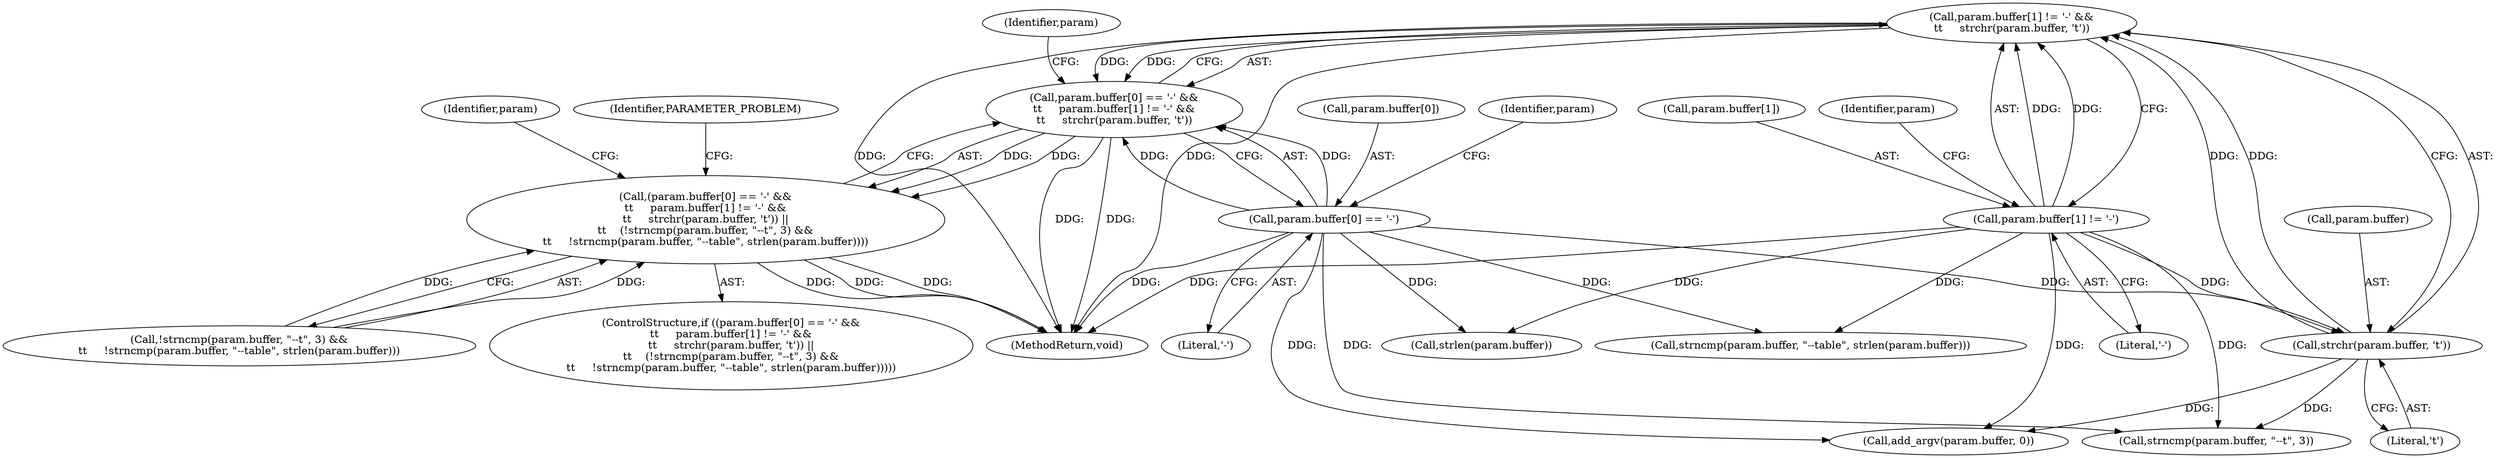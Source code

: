 digraph "0_netfilter_2ae1099a42e6a0f06de305ca13a842ac83d4683e@API" {
"1000125" [label="(Call,param.buffer[1] != '-' &&\n\t\t     strchr(param.buffer, 't'))"];
"1000126" [label="(Call,param.buffer[1] != '-')"];
"1000133" [label="(Call,strchr(param.buffer, 't'))"];
"1000118" [label="(Call,param.buffer[0] == '-')"];
"1000117" [label="(Call,param.buffer[0] == '-' &&\n\t\t     param.buffer[1] != '-' &&\n\t\t     strchr(param.buffer, 't'))"];
"1000116" [label="(Call,(param.buffer[0] == '-' &&\n\t\t     param.buffer[1] != '-' &&\n\t\t     strchr(param.buffer, 't')) ||\n\t\t    (!strncmp(param.buffer, \"--t\", 3) &&\n\t\t     !strncmp(param.buffer, \"--table\", strlen(param.buffer))))"];
"1000116" [label="(Call,(param.buffer[0] == '-' &&\n\t\t     param.buffer[1] != '-' &&\n\t\t     strchr(param.buffer, 't')) ||\n\t\t    (!strncmp(param.buffer, \"--t\", 3) &&\n\t\t     !strncmp(param.buffer, \"--table\", strlen(param.buffer))))"];
"1000142" [label="(Identifier,param)"];
"1000117" [label="(Call,param.buffer[0] == '-' &&\n\t\t     param.buffer[1] != '-' &&\n\t\t     strchr(param.buffer, 't'))"];
"1000125" [label="(Call,param.buffer[1] != '-' &&\n\t\t     strchr(param.buffer, 't'))"];
"1000138" [label="(Call,!strncmp(param.buffer, \"--t\", 3) &&\n\t\t     !strncmp(param.buffer, \"--table\", strlen(param.buffer)))"];
"1000115" [label="(ControlStructure,if ((param.buffer[0] == '-' &&\n\t\t     param.buffer[1] != '-' &&\n\t\t     strchr(param.buffer, 't')) ||\n\t\t    (!strncmp(param.buffer, \"--t\", 3) &&\n\t\t     !strncmp(param.buffer, \"--table\", strlen(param.buffer)))))"];
"1000166" [label="(Identifier,param)"];
"1000127" [label="(Call,param.buffer[1])"];
"1000119" [label="(Call,param.buffer[0])"];
"1000174" [label="(MethodReturn,void)"];
"1000124" [label="(Literal,'-')"];
"1000133" [label="(Call,strchr(param.buffer, 't'))"];
"1000118" [label="(Call,param.buffer[0] == '-')"];
"1000135" [label="(Identifier,param)"];
"1000129" [label="(Identifier,param)"];
"1000147" [label="(Call,strncmp(param.buffer, \"--table\", strlen(param.buffer)))"];
"1000137" [label="(Literal,'t')"];
"1000152" [label="(Call,strlen(param.buffer))"];
"1000158" [label="(Identifier,PARAMETER_PROBLEM)"];
"1000134" [label="(Call,param.buffer)"];
"1000164" [label="(Call,add_argv(param.buffer, 0))"];
"1000126" [label="(Call,param.buffer[1] != '-')"];
"1000132" [label="(Literal,'-')"];
"1000140" [label="(Call,strncmp(param.buffer, \"--t\", 3))"];
"1000125" -> "1000117"  [label="AST: "];
"1000125" -> "1000126"  [label="CFG: "];
"1000125" -> "1000133"  [label="CFG: "];
"1000126" -> "1000125"  [label="AST: "];
"1000133" -> "1000125"  [label="AST: "];
"1000117" -> "1000125"  [label="CFG: "];
"1000125" -> "1000174"  [label="DDG: "];
"1000125" -> "1000174"  [label="DDG: "];
"1000125" -> "1000117"  [label="DDG: "];
"1000125" -> "1000117"  [label="DDG: "];
"1000126" -> "1000125"  [label="DDG: "];
"1000126" -> "1000125"  [label="DDG: "];
"1000133" -> "1000125"  [label="DDG: "];
"1000133" -> "1000125"  [label="DDG: "];
"1000126" -> "1000132"  [label="CFG: "];
"1000127" -> "1000126"  [label="AST: "];
"1000132" -> "1000126"  [label="AST: "];
"1000135" -> "1000126"  [label="CFG: "];
"1000126" -> "1000174"  [label="DDG: "];
"1000126" -> "1000133"  [label="DDG: "];
"1000126" -> "1000140"  [label="DDG: "];
"1000126" -> "1000147"  [label="DDG: "];
"1000126" -> "1000152"  [label="DDG: "];
"1000126" -> "1000164"  [label="DDG: "];
"1000133" -> "1000137"  [label="CFG: "];
"1000134" -> "1000133"  [label="AST: "];
"1000137" -> "1000133"  [label="AST: "];
"1000118" -> "1000133"  [label="DDG: "];
"1000133" -> "1000140"  [label="DDG: "];
"1000133" -> "1000164"  [label="DDG: "];
"1000118" -> "1000117"  [label="AST: "];
"1000118" -> "1000124"  [label="CFG: "];
"1000119" -> "1000118"  [label="AST: "];
"1000124" -> "1000118"  [label="AST: "];
"1000129" -> "1000118"  [label="CFG: "];
"1000117" -> "1000118"  [label="CFG: "];
"1000118" -> "1000174"  [label="DDG: "];
"1000118" -> "1000117"  [label="DDG: "];
"1000118" -> "1000117"  [label="DDG: "];
"1000118" -> "1000140"  [label="DDG: "];
"1000118" -> "1000147"  [label="DDG: "];
"1000118" -> "1000152"  [label="DDG: "];
"1000118" -> "1000164"  [label="DDG: "];
"1000117" -> "1000116"  [label="AST: "];
"1000142" -> "1000117"  [label="CFG: "];
"1000116" -> "1000117"  [label="CFG: "];
"1000117" -> "1000174"  [label="DDG: "];
"1000117" -> "1000174"  [label="DDG: "];
"1000117" -> "1000116"  [label="DDG: "];
"1000117" -> "1000116"  [label="DDG: "];
"1000116" -> "1000115"  [label="AST: "];
"1000116" -> "1000138"  [label="CFG: "];
"1000138" -> "1000116"  [label="AST: "];
"1000158" -> "1000116"  [label="CFG: "];
"1000166" -> "1000116"  [label="CFG: "];
"1000116" -> "1000174"  [label="DDG: "];
"1000116" -> "1000174"  [label="DDG: "];
"1000116" -> "1000174"  [label="DDG: "];
"1000138" -> "1000116"  [label="DDG: "];
"1000138" -> "1000116"  [label="DDG: "];
}
